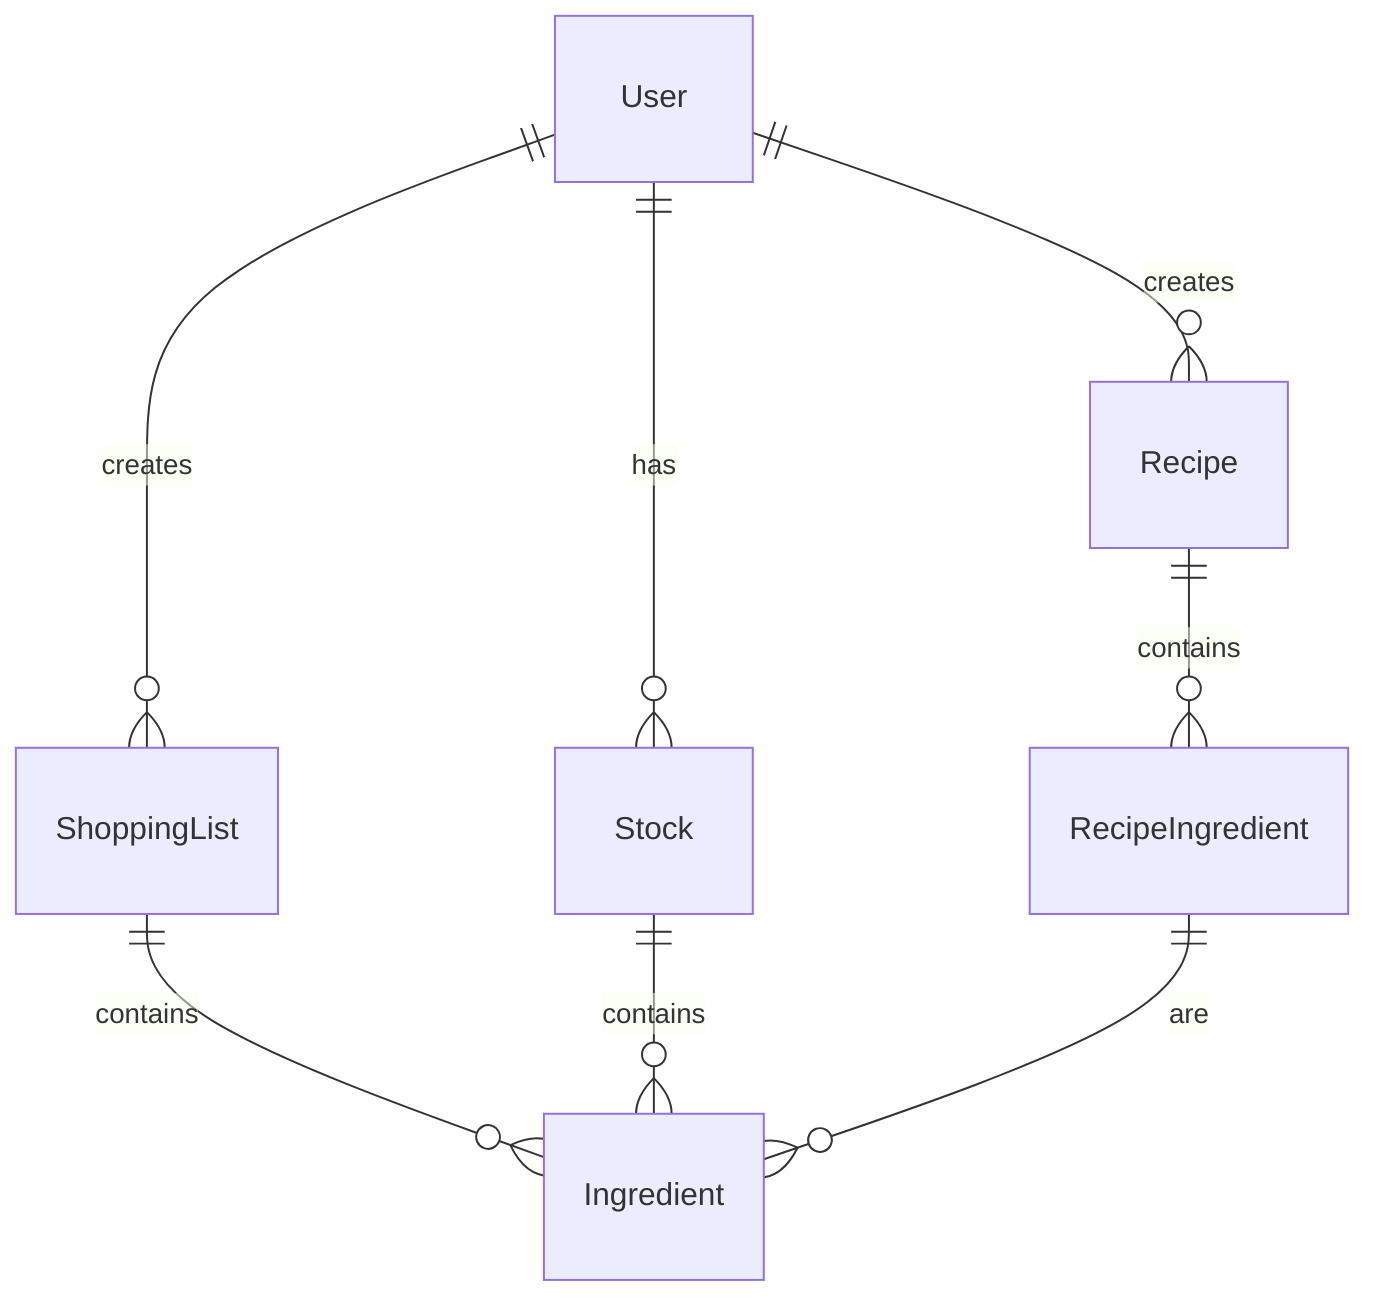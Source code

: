 erDiagram
    User ||--o{ Stock: has
    User ||--o{ Recipe: creates
    User ||--o{ ShoppingList: creates
    ShoppingList ||--o{ Ingredient: contains
    Stock ||--o{ Ingredient: contains
    Recipe ||--o{ RecipeIngredient: contains
    RecipeIngredient ||--o{ Ingredient: are